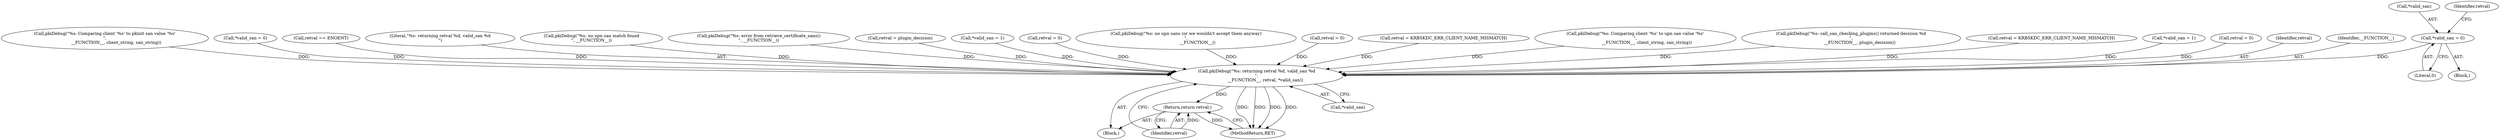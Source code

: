 digraph "0_krb5_50fe4074f188c2d4da0c421e96553acea8378db2_1@pointer" {
"1000344" [label="(Call,*valid_san = 0)"];
"1000408" [label="(Call,pkiDebug(\"%s: returning retval %d, valid_san %d\n\",\n             __FUNCTION__, retval, *valid_san))"];
"1000414" [label="(Return,return retval;)"];
"1000408" [label="(Call,pkiDebug(\"%s: returning retval %d, valid_san %d\n\",\n             __FUNCTION__, retval, *valid_san))"];
"1000265" [label="(Call,retval = 0)"];
"1000280" [label="(Call,retval = KRB5KDC_ERR_CLIENT_NAME_MISMATCH)"];
"1000345" [label="(Call,*valid_san)"];
"1000112" [label="(Block,)"];
"1000306" [label="(Call,pkiDebug(\"%s: Comparing client '%s' to upn san value '%s'\n\",\n                 __FUNCTION__, client_string, san_string))"];
"1000199" [label="(Call,pkiDebug(\"%s: call_san_checking_plugins() returned decision %d\n\",\n             __FUNCTION__, plugin_decision))"];
"1000172" [label="(Call,retval = KRB5KDC_ERR_CLIENT_NAME_MISMATCH)"];
"1000261" [label="(Call,*valid_san = 1)"];
"1000343" [label="(Block,)"];
"1000328" [label="(Call,retval = 0)"];
"1000411" [label="(Identifier,retval)"];
"1000344" [label="(Call,*valid_san = 0)"];
"1000412" [label="(Call,*valid_san)"];
"1000410" [label="(Identifier,__FUNCTION__)"];
"1000243" [label="(Call,pkiDebug(\"%s: Comparing client '%s' to pkinit san value '%s'\n\",\n                 __FUNCTION__, client_string, san_string))"];
"1000128" [label="(Call,*valid_san = 0)"];
"1000414" [label="(Return,return retval;)"];
"1000415" [label="(Identifier,retval)"];
"1000349" [label="(Identifier,retval)"];
"1000347" [label="(Literal,0)"];
"1000416" [label="(MethodReturn,RET)"];
"1000158" [label="(Call,retval == ENOENT)"];
"1000409" [label="(Literal,\"%s: returning retval %d, valid_san %d\n\")"];
"1000332" [label="(Call,pkiDebug(\"%s: no upn san match found\n\", __FUNCTION__))"];
"1000169" [label="(Call,pkiDebug(\"%s: error from retrieve_certificate_sans()\n\", __FUNCTION__))"];
"1000208" [label="(Call,retval = plugin_decision)"];
"1000324" [label="(Call,*valid_san = 1)"];
"1000351" [label="(Call,retval = 0)"];
"1000277" [label="(Call,pkiDebug(\"%s: no upn sans (or we wouldn't accept them anyway)\n\",\n                 __FUNCTION__))"];
"1000344" -> "1000343"  [label="AST: "];
"1000344" -> "1000347"  [label="CFG: "];
"1000345" -> "1000344"  [label="AST: "];
"1000347" -> "1000344"  [label="AST: "];
"1000349" -> "1000344"  [label="CFG: "];
"1000344" -> "1000408"  [label="DDG: "];
"1000408" -> "1000112"  [label="AST: "];
"1000408" -> "1000412"  [label="CFG: "];
"1000409" -> "1000408"  [label="AST: "];
"1000410" -> "1000408"  [label="AST: "];
"1000411" -> "1000408"  [label="AST: "];
"1000412" -> "1000408"  [label="AST: "];
"1000415" -> "1000408"  [label="CFG: "];
"1000408" -> "1000416"  [label="DDG: "];
"1000408" -> "1000416"  [label="DDG: "];
"1000408" -> "1000416"  [label="DDG: "];
"1000408" -> "1000416"  [label="DDG: "];
"1000332" -> "1000408"  [label="DDG: "];
"1000199" -> "1000408"  [label="DDG: "];
"1000169" -> "1000408"  [label="DDG: "];
"1000243" -> "1000408"  [label="DDG: "];
"1000306" -> "1000408"  [label="DDG: "];
"1000277" -> "1000408"  [label="DDG: "];
"1000158" -> "1000408"  [label="DDG: "];
"1000208" -> "1000408"  [label="DDG: "];
"1000351" -> "1000408"  [label="DDG: "];
"1000265" -> "1000408"  [label="DDG: "];
"1000328" -> "1000408"  [label="DDG: "];
"1000280" -> "1000408"  [label="DDG: "];
"1000172" -> "1000408"  [label="DDG: "];
"1000128" -> "1000408"  [label="DDG: "];
"1000261" -> "1000408"  [label="DDG: "];
"1000324" -> "1000408"  [label="DDG: "];
"1000408" -> "1000414"  [label="DDG: "];
"1000414" -> "1000112"  [label="AST: "];
"1000414" -> "1000415"  [label="CFG: "];
"1000415" -> "1000414"  [label="AST: "];
"1000416" -> "1000414"  [label="CFG: "];
"1000414" -> "1000416"  [label="DDG: "];
"1000415" -> "1000414"  [label="DDG: "];
}
